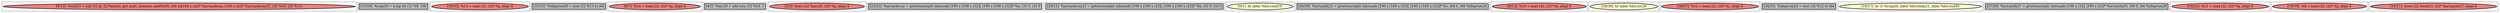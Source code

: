 
digraph G {





subgraph cluster18 {


node1978 [penwidth=3.0,fontsize=20,fillcolor=lightcoral,label="[9/12]  %call23 = call i32 @_Z27matrix_get_mult_element_axbPA100_iS0_ii([100 x i32]* %arraydecay, [100 x i32]* %arraydecay22, i32 %10, i32 %11)",shape=ellipse,style=filled ]



}

subgraph cluster16 {


node1976 [penwidth=3.0,fontsize=20,fillcolor=grey,label="[15/18]  %cmp20 = icmp slt i32 %9, 100",shape=rectangle,style=filled ]



}

subgraph cluster17 {


node1977 [penwidth=3.0,fontsize=20,fillcolor=lightcoral,label="[30/33]  %13 = load i32, i32* %j, align 4",shape=ellipse,style=filled ]



}

subgraph cluster4 {


node1964 [penwidth=3.0,fontsize=20,fillcolor=grey,label="[31/32]  %idxprom26 = sext i32 %13 to i64",shape=rectangle,style=filled ]



}

subgraph cluster3 {


node1963 [penwidth=3.0,fontsize=20,fillcolor=lightcoral,label="[6/7]  %14 = load i32, i32* %j, align 4",shape=ellipse,style=filled ]



}

subgraph cluster2 {


node1962 [penwidth=3.0,fontsize=20,fillcolor=grey,label="[4/5]  %inc29 = add nsw i32 %14, 1",shape=rectangle,style=filled ]



}

subgraph cluster1 {


node1961 [penwidth=3.0,fontsize=20,fillcolor=lightcoral,label="[2/3]  store i32 %inc29, i32* %j, align 4",shape=ellipse,style=filled ]



}

subgraph cluster12 {


node1972 [penwidth=3.0,fontsize=20,fillcolor=grey,label="[22/23]  %arraydecay = getelementptr inbounds [100 x [100 x i32]], [100 x [100 x i32]]* %a, i32 0, i32 0",shape=rectangle,style=filled ]



}

subgraph cluster5 {


node1965 [penwidth=3.0,fontsize=20,fillcolor=grey,label="[20/21]  %arraydecay22 = getelementptr inbounds [100 x [100 x i32]], [100 x [100 x i32]]* %b, i32 0, i32 0",shape=rectangle,style=filled ]



}

subgraph cluster0 {


node1960 [penwidth=3.0,fontsize=20,fillcolor=lemonchiffon,label="[0/1]  br label %for.cond19",shape=ellipse,style=filled ]



}

subgraph cluster6 {


node1966 [penwidth=3.0,fontsize=20,fillcolor=grey,label="[26/29]  %arrayidx25 = getelementptr inbounds [100 x [100 x i32]], [100 x [100 x i32]]* %c, i64 0, i64 %idxprom24",shape=rectangle,style=filled ]



}

subgraph cluster14 {


node1974 [penwidth=3.0,fontsize=20,fillcolor=lightcoral,label="[8/13]  %10 = load i32, i32* %i, align 4",shape=ellipse,style=filled ]



}

subgraph cluster7 {


node1967 [penwidth=3.0,fontsize=20,fillcolor=lemonchiffon,label="[38/39]  br label %for.inc28",shape=ellipse,style=filled ]



}

subgraph cluster8 {


node1968 [penwidth=3.0,fontsize=20,fillcolor=lightcoral,label="[36/37]  %12 = load i32, i32* %i, align 4",shape=ellipse,style=filled ]



}

subgraph cluster9 {


node1969 [penwidth=3.0,fontsize=20,fillcolor=grey,label="[34/35]  %idxprom24 = sext i32 %12 to i64",shape=rectangle,style=filled ]



}

subgraph cluster19 {


node1979 [penwidth=3.0,fontsize=20,fillcolor=lemonchiffon,label="[16/17]  br i1 %cmp20, label %for.body21, label %for.end30",shape=ellipse,style=filled ]



}

subgraph cluster10 {


node1970 [penwidth=3.0,fontsize=20,fillcolor=grey,label="[27/28]  %arrayidx27 = getelementptr inbounds [100 x i32], [100 x i32]* %arrayidx25, i64 0, i64 %idxprom26",shape=rectangle,style=filled ]



}

subgraph cluster11 {


node1971 [penwidth=3.0,fontsize=20,fillcolor=lightcoral,label="[24/25]  %11 = load i32, i32* %j, align 4",shape=ellipse,style=filled ]



}

subgraph cluster13 {


node1973 [penwidth=3.0,fontsize=20,fillcolor=lightcoral,label="[14/19]  %9 = load i32, i32* %j, align 4",shape=ellipse,style=filled ]



}

subgraph cluster15 {


node1975 [penwidth=3.0,fontsize=20,fillcolor=lightcoral,label="[10/11]  store i32 %call23, i32* %arrayidx27, align 4",shape=ellipse,style=filled ]



}

}
